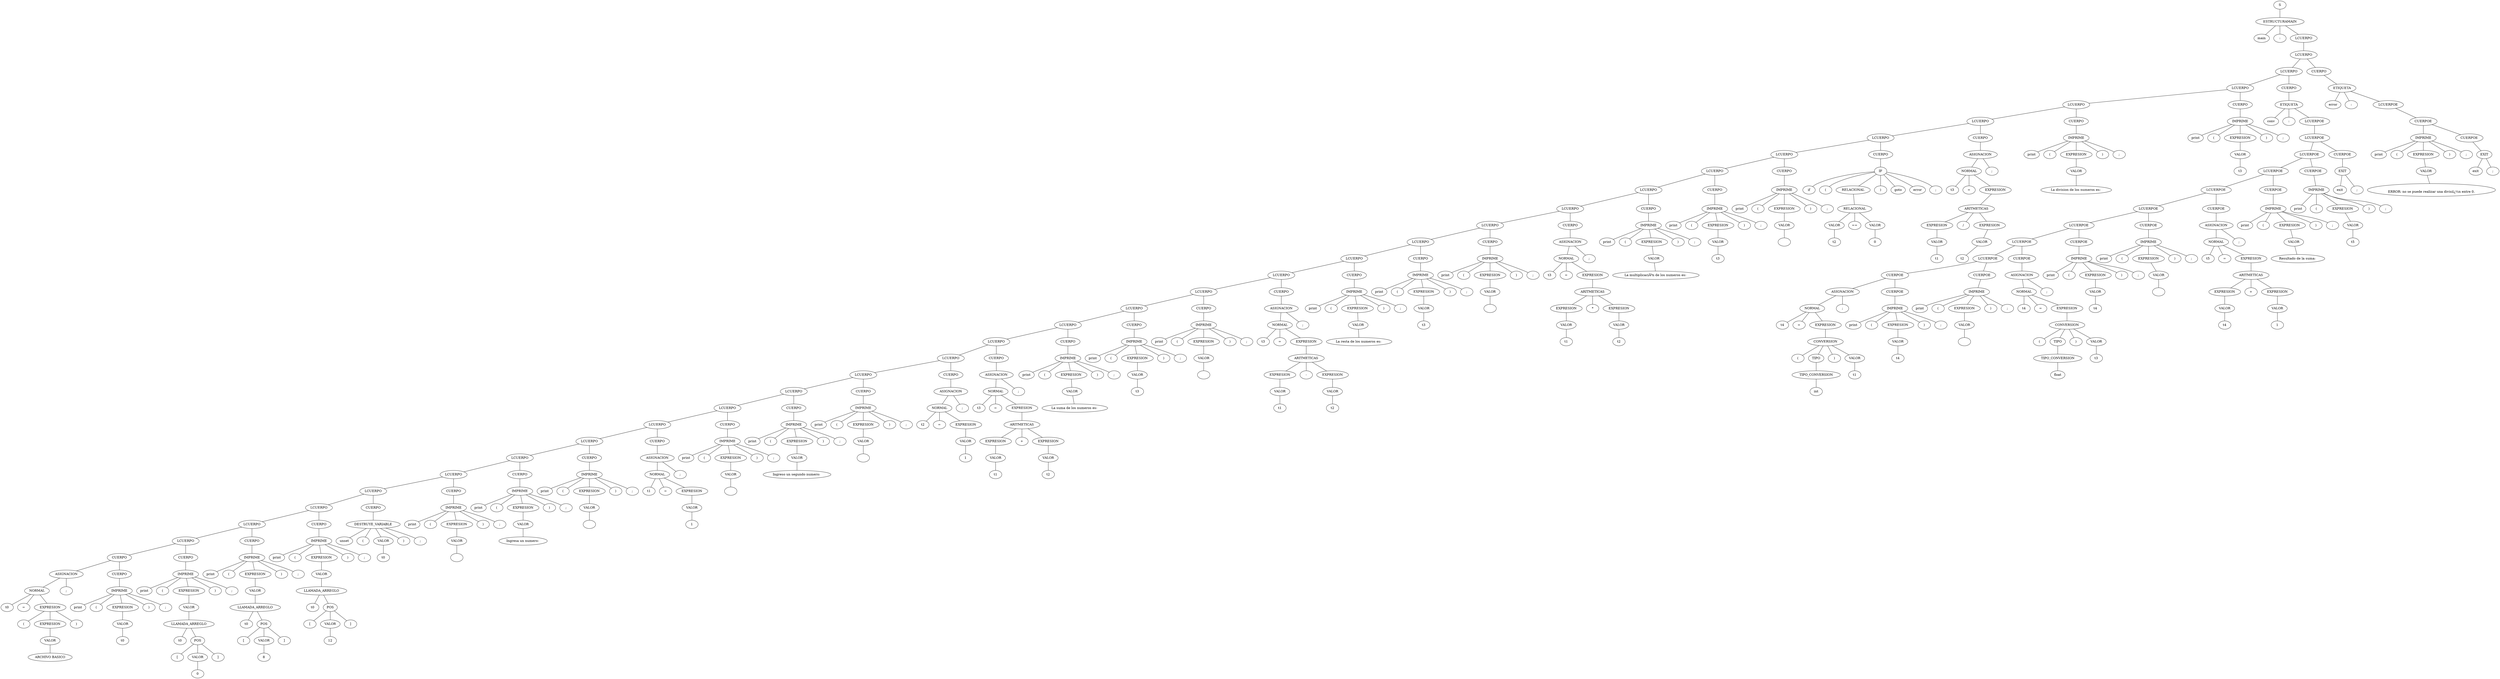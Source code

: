 // ARBOL_ASCENDENTE
digraph ARBOL_ASCENDENTE {
	size="1000,1000"
	Nodo_0 [label=S]
	Nodo_1 [label=ESTRUCTURAMAIN]
	Nodo_0 -> Nodo_1 [arrowhead=none]
	Nodo_2 [label=main]
	Nodo_1 -> Nodo_2 [arrowhead=none]
	Nodo_4 [label=":"]
	Nodo_1 -> Nodo_4 [arrowhead=none]
	Nodo_6 [label=LCUERPO]
	Nodo_1 -> Nodo_6 [arrowhead=none]
	Nodo_7 [label=LCUERPO]
	Nodo_6 -> Nodo_7 [arrowhead=none]
	Nodo_8 [label=LCUERPO]
	Nodo_7 -> Nodo_8 [arrowhead=none]
	Nodo_9 [label=LCUERPO]
	Nodo_8 -> Nodo_9 [arrowhead=none]
	Nodo_10 [label=LCUERPO]
	Nodo_9 -> Nodo_10 [arrowhead=none]
	Nodo_11 [label=LCUERPO]
	Nodo_10 -> Nodo_11 [arrowhead=none]
	Nodo_12 [label=LCUERPO]
	Nodo_11 -> Nodo_12 [arrowhead=none]
	Nodo_13 [label=LCUERPO]
	Nodo_12 -> Nodo_13 [arrowhead=none]
	Nodo_14 [label=LCUERPO]
	Nodo_13 -> Nodo_14 [arrowhead=none]
	Nodo_15 [label=LCUERPO]
	Nodo_14 -> Nodo_15 [arrowhead=none]
	Nodo_16 [label=LCUERPO]
	Nodo_15 -> Nodo_16 [arrowhead=none]
	Nodo_17 [label=LCUERPO]
	Nodo_16 -> Nodo_17 [arrowhead=none]
	Nodo_18 [label=LCUERPO]
	Nodo_17 -> Nodo_18 [arrowhead=none]
	Nodo_19 [label=LCUERPO]
	Nodo_18 -> Nodo_19 [arrowhead=none]
	Nodo_20 [label=LCUERPO]
	Nodo_19 -> Nodo_20 [arrowhead=none]
	Nodo_21 [label=LCUERPO]
	Nodo_20 -> Nodo_21 [arrowhead=none]
	Nodo_22 [label=LCUERPO]
	Nodo_21 -> Nodo_22 [arrowhead=none]
	Nodo_23 [label=LCUERPO]
	Nodo_22 -> Nodo_23 [arrowhead=none]
	Nodo_24 [label=LCUERPO]
	Nodo_23 -> Nodo_24 [arrowhead=none]
	Nodo_25 [label=LCUERPO]
	Nodo_24 -> Nodo_25 [arrowhead=none]
	Nodo_26 [label=LCUERPO]
	Nodo_25 -> Nodo_26 [arrowhead=none]
	Nodo_27 [label=LCUERPO]
	Nodo_26 -> Nodo_27 [arrowhead=none]
	Nodo_28 [label=LCUERPO]
	Nodo_27 -> Nodo_28 [arrowhead=none]
	Nodo_29 [label=LCUERPO]
	Nodo_28 -> Nodo_29 [arrowhead=none]
	Nodo_30 [label=LCUERPO]
	Nodo_29 -> Nodo_30 [arrowhead=none]
	Nodo_31 [label=LCUERPO]
	Nodo_30 -> Nodo_31 [arrowhead=none]
	Nodo_32 [label=LCUERPO]
	Nodo_31 -> Nodo_32 [arrowhead=none]
	Nodo_33 [label=LCUERPO]
	Nodo_32 -> Nodo_33 [arrowhead=none]
	Nodo_34 [label=LCUERPO]
	Nodo_33 -> Nodo_34 [arrowhead=none]
	Nodo_35 [label=LCUERPO]
	Nodo_34 -> Nodo_35 [arrowhead=none]
	Nodo_36 [label=LCUERPO]
	Nodo_35 -> Nodo_36 [arrowhead=none]
	Nodo_37 [label=CUERPO]
	Nodo_36 -> Nodo_37 [arrowhead=none]
	Nodo_38 [label=ASIGNACION]
	Nodo_37 -> Nodo_38 [arrowhead=none]
	Nodo_39 [label=NORMAL]
	Nodo_38 -> Nodo_39 [arrowhead=none]
	Nodo_40 [label=t0]
	Nodo_39 -> Nodo_40 [arrowhead=none]
	Nodo_42 [label="="]
	Nodo_39 -> Nodo_42 [arrowhead=none]
	Nodo_44 [label=EXPRESION]
	Nodo_39 -> Nodo_44 [arrowhead=none]
	Nodo_45 [label="("]
	Nodo_44 -> Nodo_45 [arrowhead=none]
	Nodo_47 [label=EXPRESION]
	Nodo_44 -> Nodo_47 [arrowhead=none]
	Nodo_48 [label=VALOR]
	Nodo_47 -> Nodo_48 [arrowhead=none]
	Nodo_49 [label="ARCHIVO BASICO"]
	Nodo_48 -> Nodo_49 [arrowhead=none]
	Nodo_53 [label=")"]
	Nodo_44 -> Nodo_53 [arrowhead=none]
	Nodo_57 [label=";"]
	Nodo_38 -> Nodo_57 [arrowhead=none]
	Nodo_60 [label=CUERPO]
	Nodo_37 -> Nodo_60 [arrowhead=none]
	Nodo_61 [label=IMPRIME]
	Nodo_60 -> Nodo_61 [arrowhead=none]
	Nodo_62 [label=print]
	Nodo_61 -> Nodo_62 [arrowhead=none]
	Nodo_64 [label="("]
	Nodo_61 -> Nodo_64 [arrowhead=none]
	Nodo_66 [label=EXPRESION]
	Nodo_61 -> Nodo_66 [arrowhead=none]
	Nodo_67 [label=VALOR]
	Nodo_66 -> Nodo_67 [arrowhead=none]
	Nodo_68 [label=t0]
	Nodo_67 -> Nodo_68 [arrowhead=none]
	Nodo_72 [label=")"]
	Nodo_61 -> Nodo_72 [arrowhead=none]
	Nodo_74 [label=";"]
	Nodo_61 -> Nodo_74 [arrowhead=none]
	Nodo_79 [label=CUERPO]
	Nodo_36 -> Nodo_79 [arrowhead=none]
	Nodo_80 [label=IMPRIME]
	Nodo_79 -> Nodo_80 [arrowhead=none]
	Nodo_81 [label=print]
	Nodo_80 -> Nodo_81 [arrowhead=none]
	Nodo_83 [label="("]
	Nodo_80 -> Nodo_83 [arrowhead=none]
	Nodo_85 [label=EXPRESION]
	Nodo_80 -> Nodo_85 [arrowhead=none]
	Nodo_86 [label=VALOR]
	Nodo_85 -> Nodo_86 [arrowhead=none]
	Nodo_87 [label=LLAMADA_ARREGLO]
	Nodo_86 -> Nodo_87 [arrowhead=none]
	Nodo_88 [label=t0]
	Nodo_87 -> Nodo_88 [arrowhead=none]
	Nodo_90 [label=POS]
	Nodo_87 -> Nodo_90 [arrowhead=none]
	Nodo_91 [label="["]
	Nodo_90 -> Nodo_91 [arrowhead=none]
	Nodo_93 [label=VALOR]
	Nodo_90 -> Nodo_93 [arrowhead=none]
	Nodo_94 [label=0]
	Nodo_93 -> Nodo_94 [arrowhead=none]
	Nodo_97 [label="]"]
	Nodo_90 -> Nodo_97 [arrowhead=none]
	Nodo_103 [label=")"]
	Nodo_80 -> Nodo_103 [arrowhead=none]
	Nodo_105 [label=";"]
	Nodo_80 -> Nodo_105 [arrowhead=none]
	Nodo_110 [label=CUERPO]
	Nodo_35 -> Nodo_110 [arrowhead=none]
	Nodo_111 [label=IMPRIME]
	Nodo_110 -> Nodo_111 [arrowhead=none]
	Nodo_112 [label=print]
	Nodo_111 -> Nodo_112 [arrowhead=none]
	Nodo_114 [label="("]
	Nodo_111 -> Nodo_114 [arrowhead=none]
	Nodo_116 [label=EXPRESION]
	Nodo_111 -> Nodo_116 [arrowhead=none]
	Nodo_117 [label=VALOR]
	Nodo_116 -> Nodo_117 [arrowhead=none]
	Nodo_118 [label=LLAMADA_ARREGLO]
	Nodo_117 -> Nodo_118 [arrowhead=none]
	Nodo_119 [label=t0]
	Nodo_118 -> Nodo_119 [arrowhead=none]
	Nodo_121 [label=POS]
	Nodo_118 -> Nodo_121 [arrowhead=none]
	Nodo_122 [label="["]
	Nodo_121 -> Nodo_122 [arrowhead=none]
	Nodo_124 [label=VALOR]
	Nodo_121 -> Nodo_124 [arrowhead=none]
	Nodo_125 [label=8]
	Nodo_124 -> Nodo_125 [arrowhead=none]
	Nodo_128 [label="]"]
	Nodo_121 -> Nodo_128 [arrowhead=none]
	Nodo_134 [label=")"]
	Nodo_111 -> Nodo_134 [arrowhead=none]
	Nodo_136 [label=";"]
	Nodo_111 -> Nodo_136 [arrowhead=none]
	Nodo_141 [label=CUERPO]
	Nodo_34 -> Nodo_141 [arrowhead=none]
	Nodo_142 [label=IMPRIME]
	Nodo_141 -> Nodo_142 [arrowhead=none]
	Nodo_143 [label=print]
	Nodo_142 -> Nodo_143 [arrowhead=none]
	Nodo_145 [label="("]
	Nodo_142 -> Nodo_145 [arrowhead=none]
	Nodo_147 [label=EXPRESION]
	Nodo_142 -> Nodo_147 [arrowhead=none]
	Nodo_148 [label=VALOR]
	Nodo_147 -> Nodo_148 [arrowhead=none]
	Nodo_149 [label=LLAMADA_ARREGLO]
	Nodo_148 -> Nodo_149 [arrowhead=none]
	Nodo_150 [label=t0]
	Nodo_149 -> Nodo_150 [arrowhead=none]
	Nodo_152 [label=POS]
	Nodo_149 -> Nodo_152 [arrowhead=none]
	Nodo_153 [label="["]
	Nodo_152 -> Nodo_153 [arrowhead=none]
	Nodo_155 [label=VALOR]
	Nodo_152 -> Nodo_155 [arrowhead=none]
	Nodo_156 [label=12]
	Nodo_155 -> Nodo_156 [arrowhead=none]
	Nodo_159 [label="]"]
	Nodo_152 -> Nodo_159 [arrowhead=none]
	Nodo_165 [label=")"]
	Nodo_142 -> Nodo_165 [arrowhead=none]
	Nodo_167 [label=";"]
	Nodo_142 -> Nodo_167 [arrowhead=none]
	Nodo_172 [label=CUERPO]
	Nodo_33 -> Nodo_172 [arrowhead=none]
	Nodo_173 [label=DESTRUYE_VARIABLE]
	Nodo_172 -> Nodo_173 [arrowhead=none]
	Nodo_174 [label=unset]
	Nodo_173 -> Nodo_174 [arrowhead=none]
	Nodo_176 [label="("]
	Nodo_173 -> Nodo_176 [arrowhead=none]
	Nodo_178 [label=VALOR]
	Nodo_173 -> Nodo_178 [arrowhead=none]
	Nodo_179 [label=t0]
	Nodo_178 -> Nodo_179 [arrowhead=none]
	Nodo_182 [label=")"]
	Nodo_173 -> Nodo_182 [arrowhead=none]
	Nodo_184 [label=";"]
	Nodo_173 -> Nodo_184 [arrowhead=none]
	Nodo_189 [label=CUERPO]
	Nodo_32 -> Nodo_189 [arrowhead=none]
	Nodo_190 [label=IMPRIME]
	Nodo_189 -> Nodo_190 [arrowhead=none]
	Nodo_191 [label=print]
	Nodo_190 -> Nodo_191 [arrowhead=none]
	Nodo_193 [label="("]
	Nodo_190 -> Nodo_193 [arrowhead=none]
	Nodo_195 [label=EXPRESION]
	Nodo_190 -> Nodo_195 [arrowhead=none]
	Nodo_196 [label=VALOR]
	Nodo_195 -> Nodo_196 [arrowhead=none]
	Nodo_197 [label="\n"]
	Nodo_196 -> Nodo_197 [arrowhead=none]
	Nodo_201 [label=")"]
	Nodo_190 -> Nodo_201 [arrowhead=none]
	Nodo_203 [label=";"]
	Nodo_190 -> Nodo_203 [arrowhead=none]
	Nodo_208 [label=CUERPO]
	Nodo_31 -> Nodo_208 [arrowhead=none]
	Nodo_209 [label=IMPRIME]
	Nodo_208 -> Nodo_209 [arrowhead=none]
	Nodo_210 [label=print]
	Nodo_209 -> Nodo_210 [arrowhead=none]
	Nodo_212 [label="("]
	Nodo_209 -> Nodo_212 [arrowhead=none]
	Nodo_214 [label=EXPRESION]
	Nodo_209 -> Nodo_214 [arrowhead=none]
	Nodo_215 [label=VALOR]
	Nodo_214 -> Nodo_215 [arrowhead=none]
	Nodo_216 [label="Ingresa un numero: \n"]
	Nodo_215 -> Nodo_216 [arrowhead=none]
	Nodo_220 [label=")"]
	Nodo_209 -> Nodo_220 [arrowhead=none]
	Nodo_222 [label=";"]
	Nodo_209 -> Nodo_222 [arrowhead=none]
	Nodo_227 [label=CUERPO]
	Nodo_30 -> Nodo_227 [arrowhead=none]
	Nodo_228 [label=IMPRIME]
	Nodo_227 -> Nodo_228 [arrowhead=none]
	Nodo_229 [label=print]
	Nodo_228 -> Nodo_229 [arrowhead=none]
	Nodo_231 [label="("]
	Nodo_228 -> Nodo_231 [arrowhead=none]
	Nodo_233 [label=EXPRESION]
	Nodo_228 -> Nodo_233 [arrowhead=none]
	Nodo_234 [label=VALOR]
	Nodo_233 -> Nodo_234 [arrowhead=none]
	Nodo_235 [label="\n"]
	Nodo_234 -> Nodo_235 [arrowhead=none]
	Nodo_239 [label=")"]
	Nodo_228 -> Nodo_239 [arrowhead=none]
	Nodo_241 [label=";"]
	Nodo_228 -> Nodo_241 [arrowhead=none]
	Nodo_246 [label=CUERPO]
	Nodo_29 -> Nodo_246 [arrowhead=none]
	Nodo_247 [label=ASIGNACION]
	Nodo_246 -> Nodo_247 [arrowhead=none]
	Nodo_248 [label=NORMAL]
	Nodo_247 -> Nodo_248 [arrowhead=none]
	Nodo_249 [label=t1]
	Nodo_248 -> Nodo_249 [arrowhead=none]
	Nodo_251 [label="="]
	Nodo_248 -> Nodo_251 [arrowhead=none]
	Nodo_253 [label=EXPRESION]
	Nodo_248 -> Nodo_253 [arrowhead=none]
	Nodo_254 [label=VALOR]
	Nodo_253 -> Nodo_254 [arrowhead=none]
	Nodo_255 [label=1]
	Nodo_254 -> Nodo_255 [arrowhead=none]
	Nodo_260 [label=";"]
	Nodo_247 -> Nodo_260 [arrowhead=none]
	Nodo_265 [label=CUERPO]
	Nodo_28 -> Nodo_265 [arrowhead=none]
	Nodo_266 [label=IMPRIME]
	Nodo_265 -> Nodo_266 [arrowhead=none]
	Nodo_267 [label=print]
	Nodo_266 -> Nodo_267 [arrowhead=none]
	Nodo_269 [label="("]
	Nodo_266 -> Nodo_269 [arrowhead=none]
	Nodo_271 [label=EXPRESION]
	Nodo_266 -> Nodo_271 [arrowhead=none]
	Nodo_272 [label=VALOR]
	Nodo_271 -> Nodo_272 [arrowhead=none]
	Nodo_273 [label="\n"]
	Nodo_272 -> Nodo_273 [arrowhead=none]
	Nodo_277 [label=")"]
	Nodo_266 -> Nodo_277 [arrowhead=none]
	Nodo_279 [label=";"]
	Nodo_266 -> Nodo_279 [arrowhead=none]
	Nodo_284 [label=CUERPO]
	Nodo_27 -> Nodo_284 [arrowhead=none]
	Nodo_285 [label=IMPRIME]
	Nodo_284 -> Nodo_285 [arrowhead=none]
	Nodo_286 [label=print]
	Nodo_285 -> Nodo_286 [arrowhead=none]
	Nodo_288 [label="("]
	Nodo_285 -> Nodo_288 [arrowhead=none]
	Nodo_290 [label=EXPRESION]
	Nodo_285 -> Nodo_290 [arrowhead=none]
	Nodo_291 [label=VALOR]
	Nodo_290 -> Nodo_291 [arrowhead=none]
	Nodo_292 [label="Ingreso un segundo numero: "]
	Nodo_291 -> Nodo_292 [arrowhead=none]
	Nodo_296 [label=")"]
	Nodo_285 -> Nodo_296 [arrowhead=none]
	Nodo_298 [label=";"]
	Nodo_285 -> Nodo_298 [arrowhead=none]
	Nodo_303 [label=CUERPO]
	Nodo_26 -> Nodo_303 [arrowhead=none]
	Nodo_304 [label=IMPRIME]
	Nodo_303 -> Nodo_304 [arrowhead=none]
	Nodo_305 [label=print]
	Nodo_304 -> Nodo_305 [arrowhead=none]
	Nodo_307 [label="("]
	Nodo_304 -> Nodo_307 [arrowhead=none]
	Nodo_309 [label=EXPRESION]
	Nodo_304 -> Nodo_309 [arrowhead=none]
	Nodo_310 [label=VALOR]
	Nodo_309 -> Nodo_310 [arrowhead=none]
	Nodo_311 [label="\n"]
	Nodo_310 -> Nodo_311 [arrowhead=none]
	Nodo_315 [label=")"]
	Nodo_304 -> Nodo_315 [arrowhead=none]
	Nodo_317 [label=";"]
	Nodo_304 -> Nodo_317 [arrowhead=none]
	Nodo_322 [label=CUERPO]
	Nodo_25 -> Nodo_322 [arrowhead=none]
	Nodo_323 [label=ASIGNACION]
	Nodo_322 -> Nodo_323 [arrowhead=none]
	Nodo_324 [label=NORMAL]
	Nodo_323 -> Nodo_324 [arrowhead=none]
	Nodo_325 [label=t2]
	Nodo_324 -> Nodo_325 [arrowhead=none]
	Nodo_327 [label="="]
	Nodo_324 -> Nodo_327 [arrowhead=none]
	Nodo_329 [label=EXPRESION]
	Nodo_324 -> Nodo_329 [arrowhead=none]
	Nodo_330 [label=VALOR]
	Nodo_329 -> Nodo_330 [arrowhead=none]
	Nodo_331 [label=1]
	Nodo_330 -> Nodo_331 [arrowhead=none]
	Nodo_336 [label=";"]
	Nodo_323 -> Nodo_336 [arrowhead=none]
	Nodo_341 [label=CUERPO]
	Nodo_24 -> Nodo_341 [arrowhead=none]
	Nodo_342 [label=ASIGNACION]
	Nodo_341 -> Nodo_342 [arrowhead=none]
	Nodo_343 [label=NORMAL]
	Nodo_342 -> Nodo_343 [arrowhead=none]
	Nodo_344 [label=t3]
	Nodo_343 -> Nodo_344 [arrowhead=none]
	Nodo_346 [label="="]
	Nodo_343 -> Nodo_346 [arrowhead=none]
	Nodo_348 [label=EXPRESION]
	Nodo_343 -> Nodo_348 [arrowhead=none]
	Nodo_349 [label=ARITMETICAS]
	Nodo_348 -> Nodo_349 [arrowhead=none]
	Nodo_350 [label=EXPRESION]
	Nodo_349 -> Nodo_350 [arrowhead=none]
	Nodo_351 [label=VALOR]
	Nodo_350 -> Nodo_351 [arrowhead=none]
	Nodo_352 [label=t1]
	Nodo_351 -> Nodo_352 [arrowhead=none]
	Nodo_356 [label="+"]
	Nodo_349 -> Nodo_356 [arrowhead=none]
	Nodo_358 [label=EXPRESION]
	Nodo_349 -> Nodo_358 [arrowhead=none]
	Nodo_359 [label=VALOR]
	Nodo_358 -> Nodo_359 [arrowhead=none]
	Nodo_360 [label=t2]
	Nodo_359 -> Nodo_360 [arrowhead=none]
	Nodo_367 [label=";"]
	Nodo_342 -> Nodo_367 [arrowhead=none]
	Nodo_372 [label=CUERPO]
	Nodo_23 -> Nodo_372 [arrowhead=none]
	Nodo_373 [label=IMPRIME]
	Nodo_372 -> Nodo_373 [arrowhead=none]
	Nodo_374 [label=print]
	Nodo_373 -> Nodo_374 [arrowhead=none]
	Nodo_376 [label="("]
	Nodo_373 -> Nodo_376 [arrowhead=none]
	Nodo_378 [label=EXPRESION]
	Nodo_373 -> Nodo_378 [arrowhead=none]
	Nodo_379 [label=VALOR]
	Nodo_378 -> Nodo_379 [arrowhead=none]
	Nodo_380 [label="La suma de los numeros es: "]
	Nodo_379 -> Nodo_380 [arrowhead=none]
	Nodo_384 [label=")"]
	Nodo_373 -> Nodo_384 [arrowhead=none]
	Nodo_386 [label=";"]
	Nodo_373 -> Nodo_386 [arrowhead=none]
	Nodo_391 [label=CUERPO]
	Nodo_22 -> Nodo_391 [arrowhead=none]
	Nodo_392 [label=IMPRIME]
	Nodo_391 -> Nodo_392 [arrowhead=none]
	Nodo_393 [label=print]
	Nodo_392 -> Nodo_393 [arrowhead=none]
	Nodo_395 [label="("]
	Nodo_392 -> Nodo_395 [arrowhead=none]
	Nodo_397 [label=EXPRESION]
	Nodo_392 -> Nodo_397 [arrowhead=none]
	Nodo_398 [label=VALOR]
	Nodo_397 -> Nodo_398 [arrowhead=none]
	Nodo_399 [label=t3]
	Nodo_398 -> Nodo_399 [arrowhead=none]
	Nodo_403 [label=")"]
	Nodo_392 -> Nodo_403 [arrowhead=none]
	Nodo_405 [label=";"]
	Nodo_392 -> Nodo_405 [arrowhead=none]
	Nodo_410 [label=CUERPO]
	Nodo_21 -> Nodo_410 [arrowhead=none]
	Nodo_411 [label=IMPRIME]
	Nodo_410 -> Nodo_411 [arrowhead=none]
	Nodo_412 [label=print]
	Nodo_411 -> Nodo_412 [arrowhead=none]
	Nodo_414 [label="("]
	Nodo_411 -> Nodo_414 [arrowhead=none]
	Nodo_416 [label=EXPRESION]
	Nodo_411 -> Nodo_416 [arrowhead=none]
	Nodo_417 [label=VALOR]
	Nodo_416 -> Nodo_417 [arrowhead=none]
	Nodo_418 [label="\n"]
	Nodo_417 -> Nodo_418 [arrowhead=none]
	Nodo_422 [label=")"]
	Nodo_411 -> Nodo_422 [arrowhead=none]
	Nodo_424 [label=";"]
	Nodo_411 -> Nodo_424 [arrowhead=none]
	Nodo_429 [label=CUERPO]
	Nodo_20 -> Nodo_429 [arrowhead=none]
	Nodo_430 [label=ASIGNACION]
	Nodo_429 -> Nodo_430 [arrowhead=none]
	Nodo_431 [label=NORMAL]
	Nodo_430 -> Nodo_431 [arrowhead=none]
	Nodo_432 [label=t3]
	Nodo_431 -> Nodo_432 [arrowhead=none]
	Nodo_434 [label="="]
	Nodo_431 -> Nodo_434 [arrowhead=none]
	Nodo_436 [label=EXPRESION]
	Nodo_431 -> Nodo_436 [arrowhead=none]
	Nodo_437 [label=ARITMETICAS]
	Nodo_436 -> Nodo_437 [arrowhead=none]
	Nodo_438 [label=EXPRESION]
	Nodo_437 -> Nodo_438 [arrowhead=none]
	Nodo_439 [label=VALOR]
	Nodo_438 -> Nodo_439 [arrowhead=none]
	Nodo_440 [label=t1]
	Nodo_439 -> Nodo_440 [arrowhead=none]
	Nodo_444 [label="-"]
	Nodo_437 -> Nodo_444 [arrowhead=none]
	Nodo_446 [label=EXPRESION]
	Nodo_437 -> Nodo_446 [arrowhead=none]
	Nodo_447 [label=VALOR]
	Nodo_446 -> Nodo_447 [arrowhead=none]
	Nodo_448 [label=t2]
	Nodo_447 -> Nodo_448 [arrowhead=none]
	Nodo_455 [label=";"]
	Nodo_430 -> Nodo_455 [arrowhead=none]
	Nodo_460 [label=CUERPO]
	Nodo_19 -> Nodo_460 [arrowhead=none]
	Nodo_461 [label=IMPRIME]
	Nodo_460 -> Nodo_461 [arrowhead=none]
	Nodo_462 [label=print]
	Nodo_461 -> Nodo_462 [arrowhead=none]
	Nodo_464 [label="("]
	Nodo_461 -> Nodo_464 [arrowhead=none]
	Nodo_466 [label=EXPRESION]
	Nodo_461 -> Nodo_466 [arrowhead=none]
	Nodo_467 [label=VALOR]
	Nodo_466 -> Nodo_467 [arrowhead=none]
	Nodo_468 [label="La resta de los numeros es: "]
	Nodo_467 -> Nodo_468 [arrowhead=none]
	Nodo_472 [label=")"]
	Nodo_461 -> Nodo_472 [arrowhead=none]
	Nodo_474 [label=";"]
	Nodo_461 -> Nodo_474 [arrowhead=none]
	Nodo_479 [label=CUERPO]
	Nodo_18 -> Nodo_479 [arrowhead=none]
	Nodo_480 [label=IMPRIME]
	Nodo_479 -> Nodo_480 [arrowhead=none]
	Nodo_481 [label=print]
	Nodo_480 -> Nodo_481 [arrowhead=none]
	Nodo_483 [label="("]
	Nodo_480 -> Nodo_483 [arrowhead=none]
	Nodo_485 [label=EXPRESION]
	Nodo_480 -> Nodo_485 [arrowhead=none]
	Nodo_486 [label=VALOR]
	Nodo_485 -> Nodo_486 [arrowhead=none]
	Nodo_487 [label=t3]
	Nodo_486 -> Nodo_487 [arrowhead=none]
	Nodo_491 [label=")"]
	Nodo_480 -> Nodo_491 [arrowhead=none]
	Nodo_493 [label=";"]
	Nodo_480 -> Nodo_493 [arrowhead=none]
	Nodo_498 [label=CUERPO]
	Nodo_17 -> Nodo_498 [arrowhead=none]
	Nodo_499 [label=IMPRIME]
	Nodo_498 -> Nodo_499 [arrowhead=none]
	Nodo_500 [label=print]
	Nodo_499 -> Nodo_500 [arrowhead=none]
	Nodo_502 [label="("]
	Nodo_499 -> Nodo_502 [arrowhead=none]
	Nodo_504 [label=EXPRESION]
	Nodo_499 -> Nodo_504 [arrowhead=none]
	Nodo_505 [label=VALOR]
	Nodo_504 -> Nodo_505 [arrowhead=none]
	Nodo_506 [label="\n"]
	Nodo_505 -> Nodo_506 [arrowhead=none]
	Nodo_510 [label=")"]
	Nodo_499 -> Nodo_510 [arrowhead=none]
	Nodo_512 [label=";"]
	Nodo_499 -> Nodo_512 [arrowhead=none]
	Nodo_517 [label=CUERPO]
	Nodo_16 -> Nodo_517 [arrowhead=none]
	Nodo_518 [label=ASIGNACION]
	Nodo_517 -> Nodo_518 [arrowhead=none]
	Nodo_519 [label=NORMAL]
	Nodo_518 -> Nodo_519 [arrowhead=none]
	Nodo_520 [label=t3]
	Nodo_519 -> Nodo_520 [arrowhead=none]
	Nodo_522 [label="="]
	Nodo_519 -> Nodo_522 [arrowhead=none]
	Nodo_524 [label=EXPRESION]
	Nodo_519 -> Nodo_524 [arrowhead=none]
	Nodo_525 [label=ARITMETICAS]
	Nodo_524 -> Nodo_525 [arrowhead=none]
	Nodo_526 [label=EXPRESION]
	Nodo_525 -> Nodo_526 [arrowhead=none]
	Nodo_527 [label=VALOR]
	Nodo_526 -> Nodo_527 [arrowhead=none]
	Nodo_528 [label=t1]
	Nodo_527 -> Nodo_528 [arrowhead=none]
	Nodo_532 [label="*"]
	Nodo_525 -> Nodo_532 [arrowhead=none]
	Nodo_534 [label=EXPRESION]
	Nodo_525 -> Nodo_534 [arrowhead=none]
	Nodo_535 [label=VALOR]
	Nodo_534 -> Nodo_535 [arrowhead=none]
	Nodo_536 [label=t2]
	Nodo_535 -> Nodo_536 [arrowhead=none]
	Nodo_543 [label=";"]
	Nodo_518 -> Nodo_543 [arrowhead=none]
	Nodo_548 [label=CUERPO]
	Nodo_15 -> Nodo_548 [arrowhead=none]
	Nodo_549 [label=IMPRIME]
	Nodo_548 -> Nodo_549 [arrowhead=none]
	Nodo_550 [label=print]
	Nodo_549 -> Nodo_550 [arrowhead=none]
	Nodo_552 [label="("]
	Nodo_549 -> Nodo_552 [arrowhead=none]
	Nodo_554 [label=EXPRESION]
	Nodo_549 -> Nodo_554 [arrowhead=none]
	Nodo_555 [label=VALOR]
	Nodo_554 -> Nodo_555 [arrowhead=none]
	Nodo_556 [label="La multiplicaciÃ³n de los numeros es: "]
	Nodo_555 -> Nodo_556 [arrowhead=none]
	Nodo_560 [label=")"]
	Nodo_549 -> Nodo_560 [arrowhead=none]
	Nodo_562 [label=";"]
	Nodo_549 -> Nodo_562 [arrowhead=none]
	Nodo_567 [label=CUERPO]
	Nodo_14 -> Nodo_567 [arrowhead=none]
	Nodo_568 [label=IMPRIME]
	Nodo_567 -> Nodo_568 [arrowhead=none]
	Nodo_569 [label=print]
	Nodo_568 -> Nodo_569 [arrowhead=none]
	Nodo_571 [label="("]
	Nodo_568 -> Nodo_571 [arrowhead=none]
	Nodo_573 [label=EXPRESION]
	Nodo_568 -> Nodo_573 [arrowhead=none]
	Nodo_574 [label=VALOR]
	Nodo_573 -> Nodo_574 [arrowhead=none]
	Nodo_575 [label=t3]
	Nodo_574 -> Nodo_575 [arrowhead=none]
	Nodo_579 [label=")"]
	Nodo_568 -> Nodo_579 [arrowhead=none]
	Nodo_581 [label=";"]
	Nodo_568 -> Nodo_581 [arrowhead=none]
	Nodo_586 [label=CUERPO]
	Nodo_13 -> Nodo_586 [arrowhead=none]
	Nodo_587 [label=IMPRIME]
	Nodo_586 -> Nodo_587 [arrowhead=none]
	Nodo_588 [label=print]
	Nodo_587 -> Nodo_588 [arrowhead=none]
	Nodo_590 [label="("]
	Nodo_587 -> Nodo_590 [arrowhead=none]
	Nodo_592 [label=EXPRESION]
	Nodo_587 -> Nodo_592 [arrowhead=none]
	Nodo_593 [label=VALOR]
	Nodo_592 -> Nodo_593 [arrowhead=none]
	Nodo_594 [label="\n"]
	Nodo_593 -> Nodo_594 [arrowhead=none]
	Nodo_598 [label=")"]
	Nodo_587 -> Nodo_598 [arrowhead=none]
	Nodo_600 [label=";"]
	Nodo_587 -> Nodo_600 [arrowhead=none]
	Nodo_605 [label=CUERPO]
	Nodo_12 -> Nodo_605 [arrowhead=none]
	Nodo_606 [label=IF]
	Nodo_605 -> Nodo_606 [arrowhead=none]
	Nodo_607 [label=if]
	Nodo_606 -> Nodo_607 [arrowhead=none]
	Nodo_609 [label="("]
	Nodo_606 -> Nodo_609 [arrowhead=none]
	Nodo_611 [label=RELACIONAL]
	Nodo_606 -> Nodo_611 [arrowhead=none]
	Nodo_612 [label=RELACIONAL]
	Nodo_611 -> Nodo_612 [arrowhead=none]
	Nodo_613 [label=VALOR]
	Nodo_612 -> Nodo_613 [arrowhead=none]
	Nodo_614 [label=t2]
	Nodo_613 -> Nodo_614 [arrowhead=none]
	Nodo_617 [label="=="]
	Nodo_612 -> Nodo_617 [arrowhead=none]
	Nodo_619 [label=VALOR]
	Nodo_612 -> Nodo_619 [arrowhead=none]
	Nodo_620 [label=0]
	Nodo_619 -> Nodo_620 [arrowhead=none]
	Nodo_625 [label=")"]
	Nodo_606 -> Nodo_625 [arrowhead=none]
	Nodo_627 [label=goto]
	Nodo_606 -> Nodo_627 [arrowhead=none]
	Nodo_629 [label=error]
	Nodo_606 -> Nodo_629 [arrowhead=none]
	Nodo_631 [label=";"]
	Nodo_606 -> Nodo_631 [arrowhead=none]
	Nodo_636 [label=CUERPO]
	Nodo_11 -> Nodo_636 [arrowhead=none]
	Nodo_637 [label=ASIGNACION]
	Nodo_636 -> Nodo_637 [arrowhead=none]
	Nodo_638 [label=NORMAL]
	Nodo_637 -> Nodo_638 [arrowhead=none]
	Nodo_639 [label=t3]
	Nodo_638 -> Nodo_639 [arrowhead=none]
	Nodo_641 [label="="]
	Nodo_638 -> Nodo_641 [arrowhead=none]
	Nodo_643 [label=EXPRESION]
	Nodo_638 -> Nodo_643 [arrowhead=none]
	Nodo_644 [label=ARITMETICAS]
	Nodo_643 -> Nodo_644 [arrowhead=none]
	Nodo_645 [label=EXPRESION]
	Nodo_644 -> Nodo_645 [arrowhead=none]
	Nodo_646 [label=VALOR]
	Nodo_645 -> Nodo_646 [arrowhead=none]
	Nodo_647 [label=t1]
	Nodo_646 -> Nodo_647 [arrowhead=none]
	Nodo_651 [label="/"]
	Nodo_644 -> Nodo_651 [arrowhead=none]
	Nodo_653 [label=EXPRESION]
	Nodo_644 -> Nodo_653 [arrowhead=none]
	Nodo_654 [label=VALOR]
	Nodo_653 -> Nodo_654 [arrowhead=none]
	Nodo_655 [label=t2]
	Nodo_654 -> Nodo_655 [arrowhead=none]
	Nodo_662 [label=";"]
	Nodo_637 -> Nodo_662 [arrowhead=none]
	Nodo_667 [label=CUERPO]
	Nodo_10 -> Nodo_667 [arrowhead=none]
	Nodo_668 [label=IMPRIME]
	Nodo_667 -> Nodo_668 [arrowhead=none]
	Nodo_669 [label=print]
	Nodo_668 -> Nodo_669 [arrowhead=none]
	Nodo_671 [label="("]
	Nodo_668 -> Nodo_671 [arrowhead=none]
	Nodo_673 [label=EXPRESION]
	Nodo_668 -> Nodo_673 [arrowhead=none]
	Nodo_674 [label=VALOR]
	Nodo_673 -> Nodo_674 [arrowhead=none]
	Nodo_675 [label="La division de los numeros es: "]
	Nodo_674 -> Nodo_675 [arrowhead=none]
	Nodo_679 [label=")"]
	Nodo_668 -> Nodo_679 [arrowhead=none]
	Nodo_681 [label=";"]
	Nodo_668 -> Nodo_681 [arrowhead=none]
	Nodo_686 [label=CUERPO]
	Nodo_9 -> Nodo_686 [arrowhead=none]
	Nodo_687 [label=IMPRIME]
	Nodo_686 -> Nodo_687 [arrowhead=none]
	Nodo_688 [label=print]
	Nodo_687 -> Nodo_688 [arrowhead=none]
	Nodo_690 [label="("]
	Nodo_687 -> Nodo_690 [arrowhead=none]
	Nodo_692 [label=EXPRESION]
	Nodo_687 -> Nodo_692 [arrowhead=none]
	Nodo_693 [label=VALOR]
	Nodo_692 -> Nodo_693 [arrowhead=none]
	Nodo_694 [label=t3]
	Nodo_693 -> Nodo_694 [arrowhead=none]
	Nodo_698 [label=")"]
	Nodo_687 -> Nodo_698 [arrowhead=none]
	Nodo_700 [label=";"]
	Nodo_687 -> Nodo_700 [arrowhead=none]
	Nodo_705 [label=CUERPO]
	Nodo_8 -> Nodo_705 [arrowhead=none]
	Nodo_706 [label=ETIQUETA]
	Nodo_705 -> Nodo_706 [arrowhead=none]
	Nodo_707 [label=conv]
	Nodo_706 -> Nodo_707 [arrowhead=none]
	Nodo_709 [label=":"]
	Nodo_706 -> Nodo_709 [arrowhead=none]
	Nodo_711 [label=LCUERPOE]
	Nodo_706 -> Nodo_711 [arrowhead=none]
	Nodo_712 [label=LCUERPOE]
	Nodo_711 -> Nodo_712 [arrowhead=none]
	Nodo_713 [label=LCUERPOE]
	Nodo_712 -> Nodo_713 [arrowhead=none]
	Nodo_714 [label=LCUERPOE]
	Nodo_713 -> Nodo_714 [arrowhead=none]
	Nodo_715 [label=LCUERPOE]
	Nodo_714 -> Nodo_715 [arrowhead=none]
	Nodo_716 [label=LCUERPOE]
	Nodo_715 -> Nodo_716 [arrowhead=none]
	Nodo_717 [label=LCUERPOE]
	Nodo_716 -> Nodo_717 [arrowhead=none]
	Nodo_718 [label=LCUERPOE]
	Nodo_717 -> Nodo_718 [arrowhead=none]
	Nodo_719 [label=LCUERPOE]
	Nodo_718 -> Nodo_719 [arrowhead=none]
	Nodo_720 [label=CUERPOE]
	Nodo_719 -> Nodo_720 [arrowhead=none]
	Nodo_721 [label=ASIGNACION]
	Nodo_720 -> Nodo_721 [arrowhead=none]
	Nodo_722 [label=NORMAL]
	Nodo_721 -> Nodo_722 [arrowhead=none]
	Nodo_723 [label=t4]
	Nodo_722 -> Nodo_723 [arrowhead=none]
	Nodo_725 [label="="]
	Nodo_722 -> Nodo_725 [arrowhead=none]
	Nodo_727 [label=EXPRESION]
	Nodo_722 -> Nodo_727 [arrowhead=none]
	Nodo_728 [label=CONVERSION]
	Nodo_727 -> Nodo_728 [arrowhead=none]
	Nodo_729 [label="("]
	Nodo_728 -> Nodo_729 [arrowhead=none]
	Nodo_731 [label=TIPO]
	Nodo_728 -> Nodo_731 [arrowhead=none]
	Nodo_732 [label=TIPO_CONVERSION]
	Nodo_731 -> Nodo_732 [arrowhead=none]
	Nodo_733 [label=int]
	Nodo_732 -> Nodo_733 [arrowhead=none]
	Nodo_737 [label=")"]
	Nodo_728 -> Nodo_737 [arrowhead=none]
	Nodo_739 [label=VALOR]
	Nodo_728 -> Nodo_739 [arrowhead=none]
	Nodo_740 [label=t1]
	Nodo_739 -> Nodo_740 [arrowhead=none]
	Nodo_746 [label=";"]
	Nodo_721 -> Nodo_746 [arrowhead=none]
	Nodo_749 [label=CUERPOE]
	Nodo_720 -> Nodo_749 [arrowhead=none]
	Nodo_750 [label=IMPRIME]
	Nodo_749 -> Nodo_750 [arrowhead=none]
	Nodo_751 [label=print]
	Nodo_750 -> Nodo_751 [arrowhead=none]
	Nodo_753 [label="("]
	Nodo_750 -> Nodo_753 [arrowhead=none]
	Nodo_755 [label=EXPRESION]
	Nodo_750 -> Nodo_755 [arrowhead=none]
	Nodo_756 [label=VALOR]
	Nodo_755 -> Nodo_756 [arrowhead=none]
	Nodo_757 [label=t4]
	Nodo_756 -> Nodo_757 [arrowhead=none]
	Nodo_761 [label=")"]
	Nodo_750 -> Nodo_761 [arrowhead=none]
	Nodo_763 [label=";"]
	Nodo_750 -> Nodo_763 [arrowhead=none]
	Nodo_768 [label=CUERPOE]
	Nodo_719 -> Nodo_768 [arrowhead=none]
	Nodo_769 [label=IMPRIME]
	Nodo_768 -> Nodo_769 [arrowhead=none]
	Nodo_770 [label=print]
	Nodo_769 -> Nodo_770 [arrowhead=none]
	Nodo_772 [label="("]
	Nodo_769 -> Nodo_772 [arrowhead=none]
	Nodo_774 [label=EXPRESION]
	Nodo_769 -> Nodo_774 [arrowhead=none]
	Nodo_775 [label=VALOR]
	Nodo_774 -> Nodo_775 [arrowhead=none]
	Nodo_776 [label="\n"]
	Nodo_775 -> Nodo_776 [arrowhead=none]
	Nodo_780 [label=")"]
	Nodo_769 -> Nodo_780 [arrowhead=none]
	Nodo_782 [label=";"]
	Nodo_769 -> Nodo_782 [arrowhead=none]
	Nodo_787 [label=CUERPOE]
	Nodo_718 -> Nodo_787 [arrowhead=none]
	Nodo_788 [label=ASIGNACION]
	Nodo_787 -> Nodo_788 [arrowhead=none]
	Nodo_789 [label=NORMAL]
	Nodo_788 -> Nodo_789 [arrowhead=none]
	Nodo_790 [label=t4]
	Nodo_789 -> Nodo_790 [arrowhead=none]
	Nodo_792 [label="="]
	Nodo_789 -> Nodo_792 [arrowhead=none]
	Nodo_794 [label=EXPRESION]
	Nodo_789 -> Nodo_794 [arrowhead=none]
	Nodo_795 [label=CONVERSION]
	Nodo_794 -> Nodo_795 [arrowhead=none]
	Nodo_796 [label="("]
	Nodo_795 -> Nodo_796 [arrowhead=none]
	Nodo_798 [label=TIPO]
	Nodo_795 -> Nodo_798 [arrowhead=none]
	Nodo_799 [label=TIPO_CONVERSION]
	Nodo_798 -> Nodo_799 [arrowhead=none]
	Nodo_800 [label=float]
	Nodo_799 -> Nodo_800 [arrowhead=none]
	Nodo_804 [label=")"]
	Nodo_795 -> Nodo_804 [arrowhead=none]
	Nodo_806 [label=VALOR]
	Nodo_795 -> Nodo_806 [arrowhead=none]
	Nodo_807 [label=t3]
	Nodo_806 -> Nodo_807 [arrowhead=none]
	Nodo_813 [label=";"]
	Nodo_788 -> Nodo_813 [arrowhead=none]
	Nodo_818 [label=CUERPOE]
	Nodo_717 -> Nodo_818 [arrowhead=none]
	Nodo_819 [label=IMPRIME]
	Nodo_818 -> Nodo_819 [arrowhead=none]
	Nodo_820 [label=print]
	Nodo_819 -> Nodo_820 [arrowhead=none]
	Nodo_822 [label="("]
	Nodo_819 -> Nodo_822 [arrowhead=none]
	Nodo_824 [label=EXPRESION]
	Nodo_819 -> Nodo_824 [arrowhead=none]
	Nodo_825 [label=VALOR]
	Nodo_824 -> Nodo_825 [arrowhead=none]
	Nodo_826 [label=t4]
	Nodo_825 -> Nodo_826 [arrowhead=none]
	Nodo_830 [label=")"]
	Nodo_819 -> Nodo_830 [arrowhead=none]
	Nodo_832 [label=";"]
	Nodo_819 -> Nodo_832 [arrowhead=none]
	Nodo_837 [label=CUERPOE]
	Nodo_716 -> Nodo_837 [arrowhead=none]
	Nodo_838 [label=IMPRIME]
	Nodo_837 -> Nodo_838 [arrowhead=none]
	Nodo_839 [label=print]
	Nodo_838 -> Nodo_839 [arrowhead=none]
	Nodo_841 [label="("]
	Nodo_838 -> Nodo_841 [arrowhead=none]
	Nodo_843 [label=EXPRESION]
	Nodo_838 -> Nodo_843 [arrowhead=none]
	Nodo_844 [label=VALOR]
	Nodo_843 -> Nodo_844 [arrowhead=none]
	Nodo_845 [label="\n"]
	Nodo_844 -> Nodo_845 [arrowhead=none]
	Nodo_849 [label=")"]
	Nodo_838 -> Nodo_849 [arrowhead=none]
	Nodo_851 [label=";"]
	Nodo_838 -> Nodo_851 [arrowhead=none]
	Nodo_856 [label=CUERPOE]
	Nodo_715 -> Nodo_856 [arrowhead=none]
	Nodo_857 [label=ASIGNACION]
	Nodo_856 -> Nodo_857 [arrowhead=none]
	Nodo_858 [label=NORMAL]
	Nodo_857 -> Nodo_858 [arrowhead=none]
	Nodo_859 [label=t5]
	Nodo_858 -> Nodo_859 [arrowhead=none]
	Nodo_861 [label="="]
	Nodo_858 -> Nodo_861 [arrowhead=none]
	Nodo_863 [label=EXPRESION]
	Nodo_858 -> Nodo_863 [arrowhead=none]
	Nodo_864 [label=ARITMETICAS]
	Nodo_863 -> Nodo_864 [arrowhead=none]
	Nodo_865 [label=EXPRESION]
	Nodo_864 -> Nodo_865 [arrowhead=none]
	Nodo_866 [label=VALOR]
	Nodo_865 -> Nodo_866 [arrowhead=none]
	Nodo_867 [label=t4]
	Nodo_866 -> Nodo_867 [arrowhead=none]
	Nodo_871 [label="+"]
	Nodo_864 -> Nodo_871 [arrowhead=none]
	Nodo_873 [label=EXPRESION]
	Nodo_864 -> Nodo_873 [arrowhead=none]
	Nodo_874 [label=VALOR]
	Nodo_873 -> Nodo_874 [arrowhead=none]
	Nodo_875 [label=1]
	Nodo_874 -> Nodo_875 [arrowhead=none]
	Nodo_882 [label=";"]
	Nodo_857 -> Nodo_882 [arrowhead=none]
	Nodo_887 [label=CUERPOE]
	Nodo_714 -> Nodo_887 [arrowhead=none]
	Nodo_888 [label=IMPRIME]
	Nodo_887 -> Nodo_888 [arrowhead=none]
	Nodo_889 [label=print]
	Nodo_888 -> Nodo_889 [arrowhead=none]
	Nodo_891 [label="("]
	Nodo_888 -> Nodo_891 [arrowhead=none]
	Nodo_893 [label=EXPRESION]
	Nodo_888 -> Nodo_893 [arrowhead=none]
	Nodo_894 [label=VALOR]
	Nodo_893 -> Nodo_894 [arrowhead=none]
	Nodo_895 [label="Resultado de la suma: \n"]
	Nodo_894 -> Nodo_895 [arrowhead=none]
	Nodo_899 [label=")"]
	Nodo_888 -> Nodo_899 [arrowhead=none]
	Nodo_901 [label=";"]
	Nodo_888 -> Nodo_901 [arrowhead=none]
	Nodo_906 [label=CUERPOE]
	Nodo_713 -> Nodo_906 [arrowhead=none]
	Nodo_907 [label=IMPRIME]
	Nodo_906 -> Nodo_907 [arrowhead=none]
	Nodo_908 [label=print]
	Nodo_907 -> Nodo_908 [arrowhead=none]
	Nodo_910 [label="("]
	Nodo_907 -> Nodo_910 [arrowhead=none]
	Nodo_912 [label=EXPRESION]
	Nodo_907 -> Nodo_912 [arrowhead=none]
	Nodo_913 [label=VALOR]
	Nodo_912 -> Nodo_913 [arrowhead=none]
	Nodo_914 [label=t5]
	Nodo_913 -> Nodo_914 [arrowhead=none]
	Nodo_918 [label=")"]
	Nodo_907 -> Nodo_918 [arrowhead=none]
	Nodo_920 [label=";"]
	Nodo_907 -> Nodo_920 [arrowhead=none]
	Nodo_925 [label=CUERPOE]
	Nodo_712 -> Nodo_925 [arrowhead=none]
	Nodo_926 [label=EXIT]
	Nodo_925 -> Nodo_926 [arrowhead=none]
	Nodo_927 [label=exit]
	Nodo_926 -> Nodo_927 [arrowhead=none]
	Nodo_929 [label=";"]
	Nodo_926 -> Nodo_929 [arrowhead=none]
	Nodo_938 [label=CUERPO]
	Nodo_7 -> Nodo_938 [arrowhead=none]
	Nodo_939 [label=ETIQUETA]
	Nodo_938 -> Nodo_939 [arrowhead=none]
	Nodo_940 [label=error]
	Nodo_939 -> Nodo_940 [arrowhead=none]
	Nodo_942 [label=":"]
	Nodo_939 -> Nodo_942 [arrowhead=none]
	Nodo_944 [label=LCUERPOE]
	Nodo_939 -> Nodo_944 [arrowhead=none]
	Nodo_945 [label=CUERPOE]
	Nodo_944 -> Nodo_945 [arrowhead=none]
	Nodo_946 [label=IMPRIME]
	Nodo_945 -> Nodo_946 [arrowhead=none]
	Nodo_947 [label=print]
	Nodo_946 -> Nodo_947 [arrowhead=none]
	Nodo_949 [label="("]
	Nodo_946 -> Nodo_949 [arrowhead=none]
	Nodo_951 [label=EXPRESION]
	Nodo_946 -> Nodo_951 [arrowhead=none]
	Nodo_952 [label=VALOR]
	Nodo_951 -> Nodo_952 [arrowhead=none]
	Nodo_953 [label="\nERROR: no se puede realizar una divisiï¿½n entre 0."]
	Nodo_952 -> Nodo_953 [arrowhead=none]
	Nodo_957 [label=")"]
	Nodo_946 -> Nodo_957 [arrowhead=none]
	Nodo_959 [label=";"]
	Nodo_946 -> Nodo_959 [arrowhead=none]
	Nodo_962 [label=CUERPOE]
	Nodo_945 -> Nodo_962 [arrowhead=none]
	Nodo_963 [label=EXIT]
	Nodo_962 -> Nodo_963 [arrowhead=none]
	Nodo_964 [label=exit]
	Nodo_963 -> Nodo_964 [arrowhead=none]
	Nodo_966 [label=";"]
	Nodo_963 -> Nodo_966 [arrowhead=none]
}
